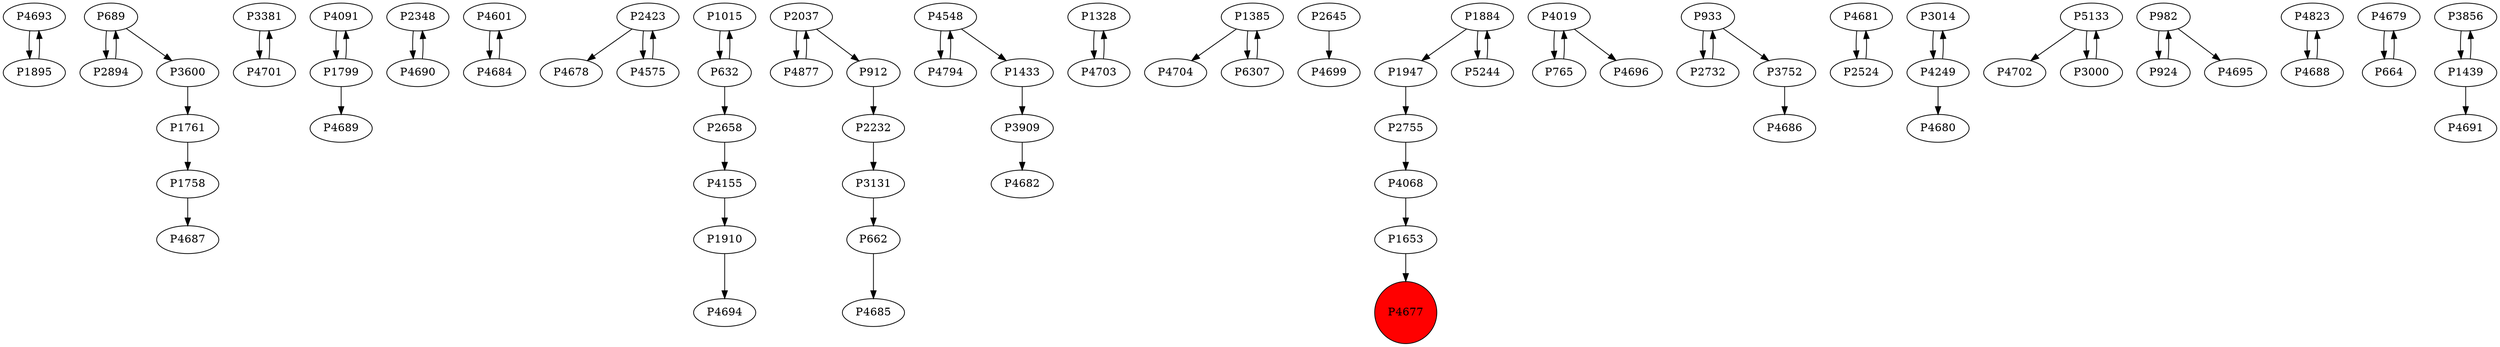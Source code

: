 digraph {
	P4693 -> P1895
	P689 -> P2894
	P3381 -> P4701
	P4091 -> P1799
	P2348 -> P4690
	P4601 -> P4684
	P4701 -> P3381
	P2423 -> P4678
	P1015 -> P632
	P2232 -> P3131
	P3909 -> P4682
	P1895 -> P4693
	P1328 -> P4703
	P1385 -> P4704
	P4877 -> P2037
	P2645 -> P4699
	P1884 -> P1947
	P1799 -> P4689
	P1653 -> P4677
	P4019 -> P765
	P765 -> P4019
	P2658 -> P4155
	P933 -> P2732
	P6307 -> P1385
	P2755 -> P4068
	P4703 -> P1328
	P2037 -> P912
	P4684 -> P4601
	P4681 -> P2524
	P2524 -> P4681
	P3014 -> P4249
	P2037 -> P4877
	P3131 -> P662
	P933 -> P3752
	P4548 -> P4794
	P5133 -> P4702
	P3600 -> P1761
	P5133 -> P3000
	P662 -> P4685
	P982 -> P924
	P4823 -> P4688
	P4155 -> P1910
	P4548 -> P1433
	P4679 -> P664
	P664 -> P4679
	P1761 -> P1758
	P4794 -> P4548
	P4690 -> P2348
	P1799 -> P4091
	P1947 -> P2755
	P1433 -> P3909
	P4019 -> P4696
	P4068 -> P1653
	P1884 -> P5244
	P632 -> P2658
	P1758 -> P4687
	P1910 -> P4694
	P4688 -> P4823
	P1385 -> P6307
	P4249 -> P4680
	P3856 -> P1439
	P4575 -> P2423
	P4249 -> P3014
	P2894 -> P689
	P632 -> P1015
	P912 -> P2232
	P3000 -> P5133
	P1439 -> P3856
	P1439 -> P4691
	P689 -> P3600
	P2423 -> P4575
	P924 -> P982
	P2732 -> P933
	P982 -> P4695
	P3752 -> P4686
	P5244 -> P1884
	P4677 [shape=circle]
	P4677 [style=filled]
	P4677 [fillcolor=red]
}